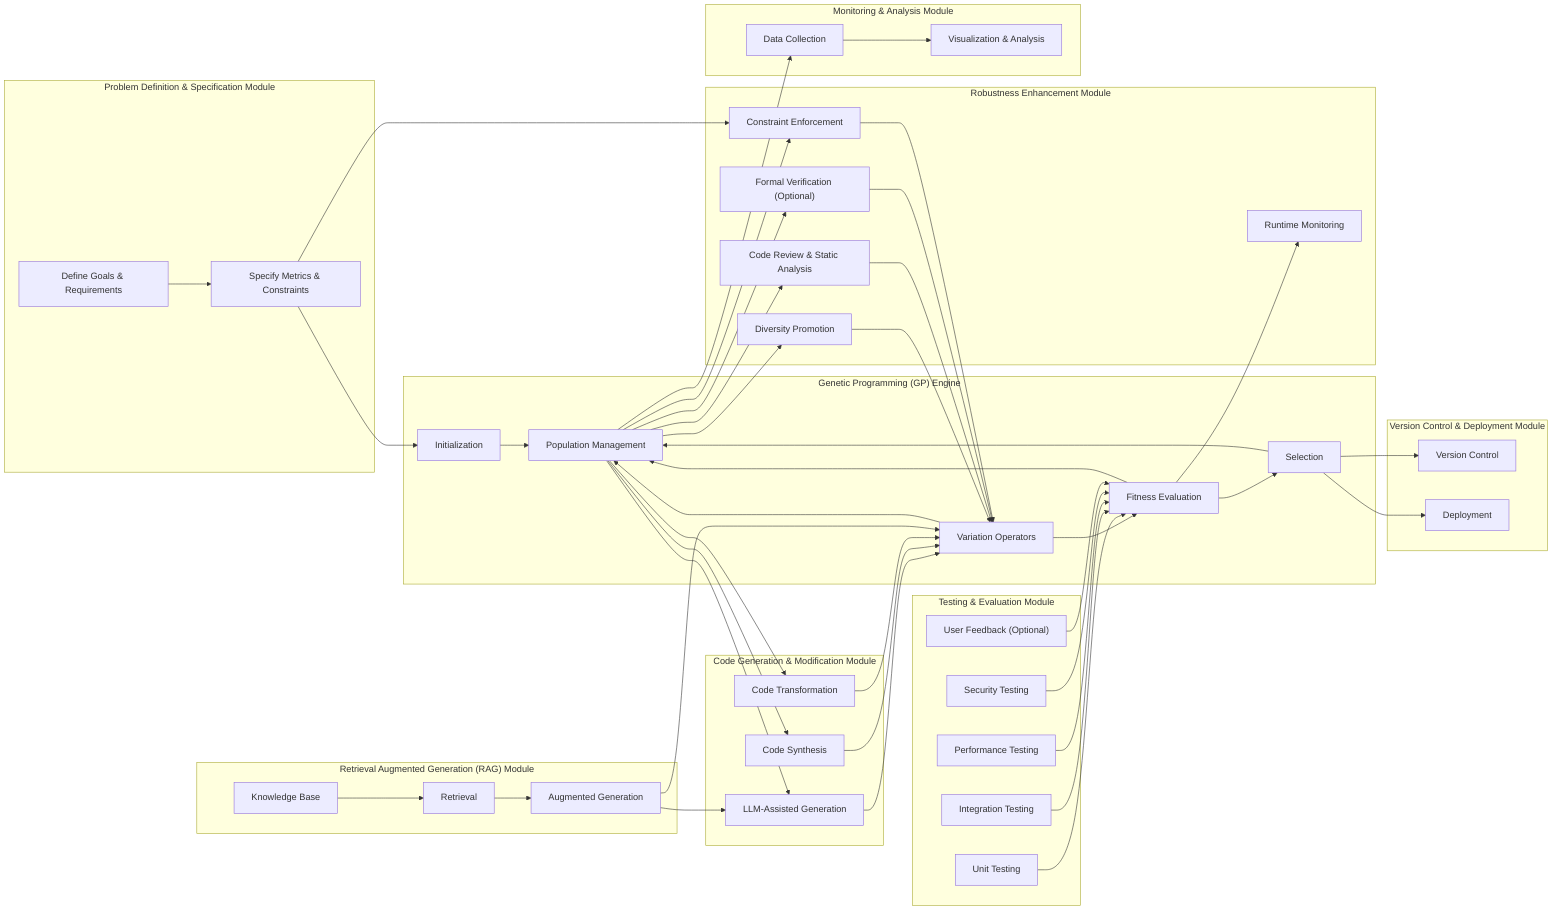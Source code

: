 graph LR
    subgraph "Problem Definition & Specification Module"
        A[Define Goals & Requirements] --> B[Specify Metrics & Constraints]
    end
    
    subgraph "Genetic Programming (GP) Engine"
        C[Population Management]
        D[Initialization] --> C
        E[Variation Operators] --> C
        F[Fitness Evaluation] --> C
        G[Selection] --> C
    end

    subgraph "Code Generation & Modification Module"
        H[LLM-Assisted Generation]
        I[Code Synthesis]
        J[Code Transformation]
    end

    subgraph "Testing & Evaluation Module"
        K[Unit Testing]
        L[Integration Testing]
        M[Performance Testing]
        N[Security Testing]
        O["User Feedback (Optional)"]
    end
    
    subgraph "Robustness Enhancement Module"
        P[Diversity Promotion]
        Q[Code Review & Static Analysis]
        R["Formal Verification (Optional)"]
        S[Runtime Monitoring]
        T[Constraint Enforcement]
    end

    subgraph "Retrieval Augmented Generation (RAG) Module"
        U[Knowledge Base]
        V[Retrieval] --> W[Augmented Generation]
        U --> V
    end

    subgraph "Version Control & Deployment Module"
        X[Version Control]
        Y[Deployment]
    end

    subgraph "Monitoring & Analysis Module"
        Z[Data Collection] --> AA[Visualization & Analysis]
    end

    B --> D
    C --> H & I & J
    H & I & J --> E
    E --> F
    F --> G
    F --> S
    G --> X

    C --> P & Q & R & T  
    P & Q & R & T --> E
    W --> H & E
    G --> Y
    K & L & M & N & O --> F
    B --> T

    C --> Z